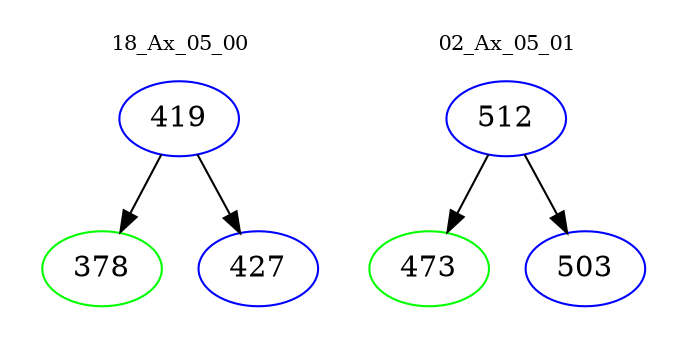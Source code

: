 digraph{
subgraph cluster_0 {
color = white
label = "18_Ax_05_00";
fontsize=10;
T0_419 [label="419", color="blue"]
T0_419 -> T0_378 [color="black"]
T0_378 [label="378", color="green"]
T0_419 -> T0_427 [color="black"]
T0_427 [label="427", color="blue"]
}
subgraph cluster_1 {
color = white
label = "02_Ax_05_01";
fontsize=10;
T1_512 [label="512", color="blue"]
T1_512 -> T1_473 [color="black"]
T1_473 [label="473", color="green"]
T1_512 -> T1_503 [color="black"]
T1_503 [label="503", color="blue"]
}
}
